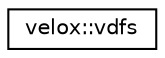 digraph G
{
  edge [fontname="Helvetica",fontsize="10",labelfontname="Helvetica",labelfontsize="10"];
  node [fontname="Helvetica",fontsize="10",shape=record];
  rankdir="LR";
  Node1 [label="velox::vdfs",height=0.2,width=0.4,color="black", fillcolor="white", style="filled",URL="$classvelox_1_1vdfs.html"];
}
